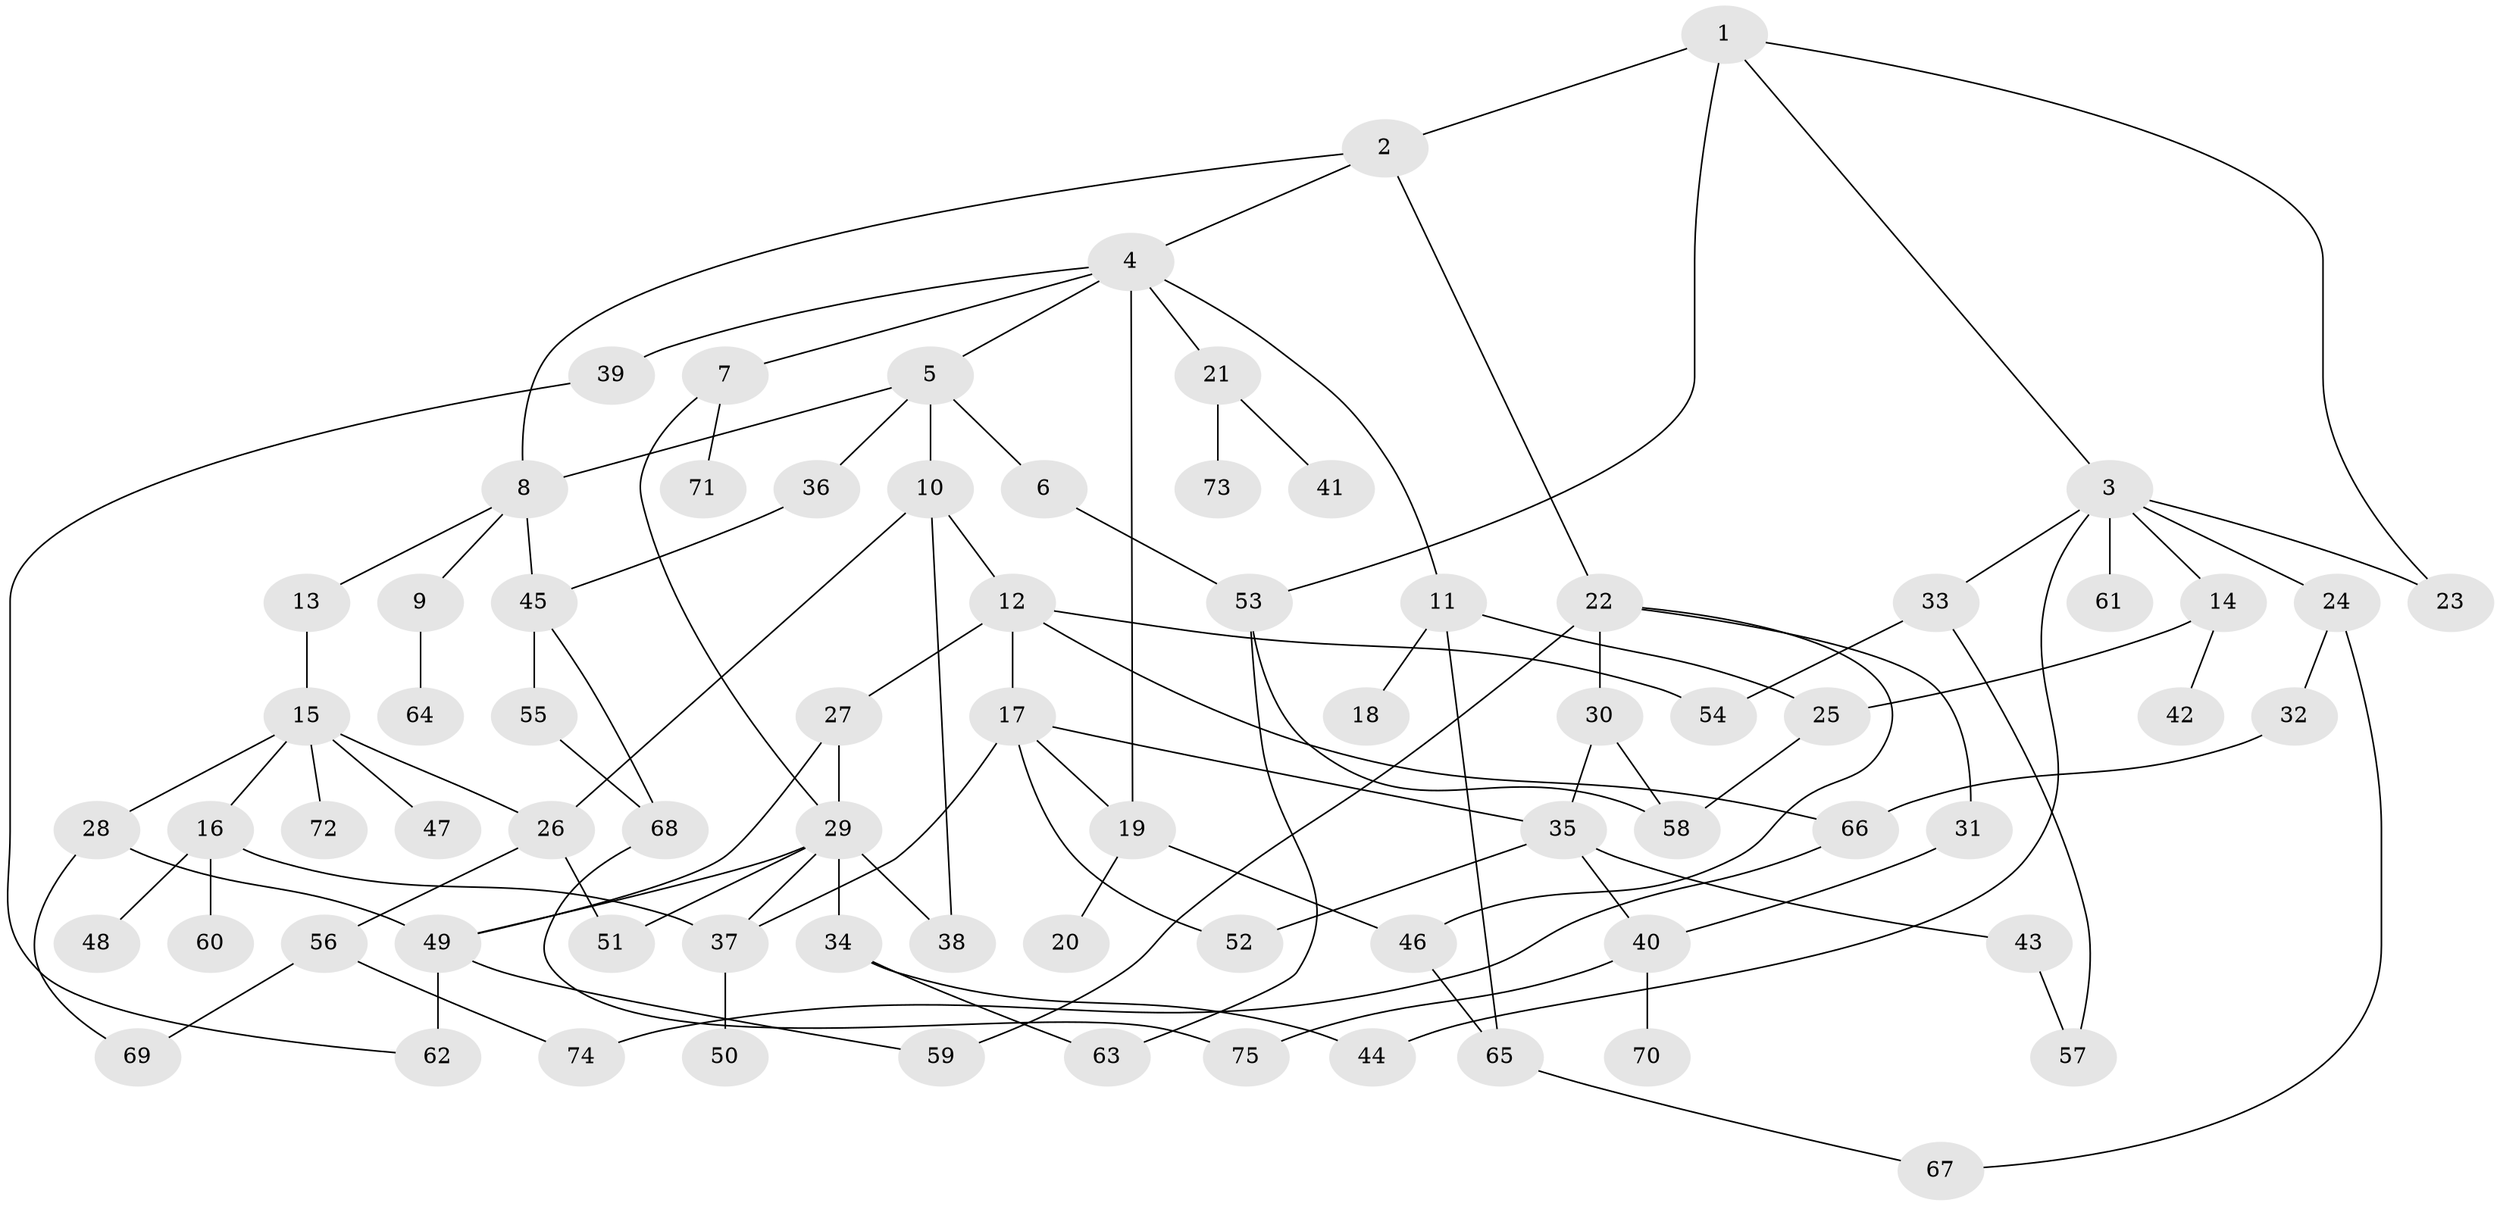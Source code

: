 // coarse degree distribution, {3: 0.22448979591836735, 9: 0.02040816326530612, 7: 0.061224489795918366, 2: 0.32653061224489793, 6: 0.061224489795918366, 1: 0.16326530612244897, 5: 0.061224489795918366, 4: 0.061224489795918366, 8: 0.02040816326530612}
// Generated by graph-tools (version 1.1) at 2025/41/03/06/25 10:41:31]
// undirected, 75 vertices, 107 edges
graph export_dot {
graph [start="1"]
  node [color=gray90,style=filled];
  1;
  2;
  3;
  4;
  5;
  6;
  7;
  8;
  9;
  10;
  11;
  12;
  13;
  14;
  15;
  16;
  17;
  18;
  19;
  20;
  21;
  22;
  23;
  24;
  25;
  26;
  27;
  28;
  29;
  30;
  31;
  32;
  33;
  34;
  35;
  36;
  37;
  38;
  39;
  40;
  41;
  42;
  43;
  44;
  45;
  46;
  47;
  48;
  49;
  50;
  51;
  52;
  53;
  54;
  55;
  56;
  57;
  58;
  59;
  60;
  61;
  62;
  63;
  64;
  65;
  66;
  67;
  68;
  69;
  70;
  71;
  72;
  73;
  74;
  75;
  1 -- 2;
  1 -- 3;
  1 -- 23;
  1 -- 53;
  2 -- 4;
  2 -- 8;
  2 -- 22;
  3 -- 14;
  3 -- 23;
  3 -- 24;
  3 -- 33;
  3 -- 44;
  3 -- 61;
  4 -- 5;
  4 -- 7;
  4 -- 11;
  4 -- 21;
  4 -- 39;
  4 -- 19;
  5 -- 6;
  5 -- 10;
  5 -- 36;
  5 -- 8;
  6 -- 53;
  7 -- 71;
  7 -- 29;
  8 -- 9;
  8 -- 13;
  8 -- 45;
  9 -- 64;
  10 -- 12;
  10 -- 26;
  10 -- 38;
  11 -- 18;
  11 -- 25;
  11 -- 65;
  12 -- 17;
  12 -- 27;
  12 -- 66;
  12 -- 54;
  13 -- 15;
  14 -- 42;
  14 -- 25;
  15 -- 16;
  15 -- 28;
  15 -- 47;
  15 -- 72;
  15 -- 26;
  16 -- 48;
  16 -- 60;
  16 -- 37;
  17 -- 19;
  17 -- 35;
  17 -- 52;
  17 -- 37;
  19 -- 20;
  19 -- 46;
  21 -- 41;
  21 -- 73;
  22 -- 30;
  22 -- 31;
  22 -- 59;
  22 -- 46;
  24 -- 32;
  24 -- 67;
  25 -- 58;
  26 -- 51;
  26 -- 56;
  27 -- 29;
  27 -- 49;
  28 -- 69;
  28 -- 49;
  29 -- 34;
  29 -- 37;
  29 -- 38;
  29 -- 49;
  29 -- 51;
  30 -- 35;
  30 -- 58;
  31 -- 40;
  32 -- 66;
  33 -- 54;
  33 -- 57;
  34 -- 63;
  34 -- 44;
  35 -- 40;
  35 -- 43;
  35 -- 52;
  36 -- 45;
  37 -- 50;
  39 -- 62;
  40 -- 70;
  40 -- 75;
  43 -- 57;
  45 -- 55;
  45 -- 68;
  46 -- 65;
  49 -- 62;
  49 -- 59;
  53 -- 63;
  53 -- 58;
  55 -- 68;
  56 -- 74;
  56 -- 69;
  65 -- 67;
  66 -- 74;
  68 -- 75;
}
